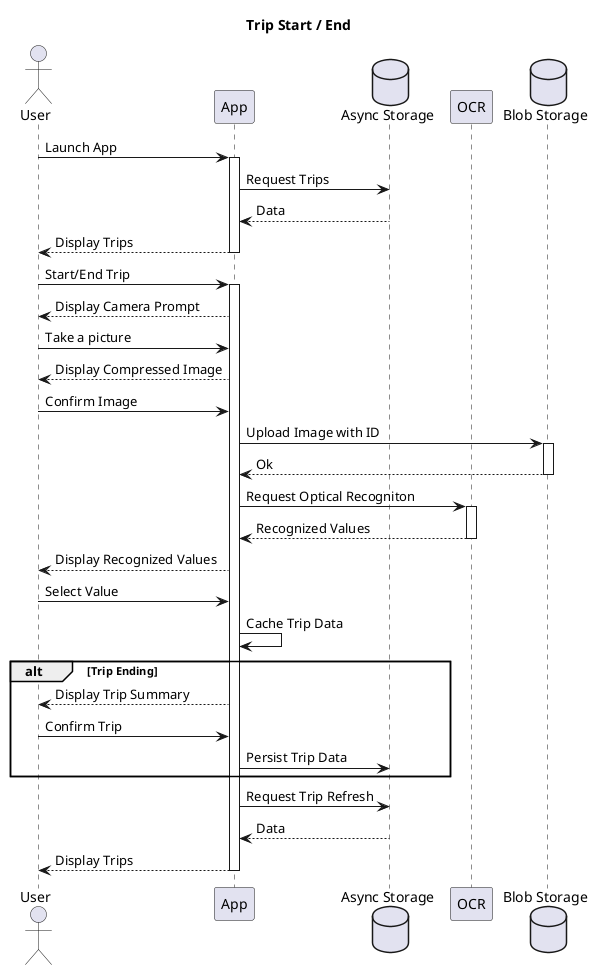 @startuml

' autonumber 

Title Trip Start / End

Actor User as U
participant App as A 
database "Async Storage" as D
participant "OCR" as O
database "Blob Storage" as S

U -> A : Launch App 
activate A
    A -> D : Request Trips
    A <-- D : Data
    U <-- A : Display Trips
deactivate A


U -> A : Start/End Trip

activate A
    U <-- A : Display Camera Prompt
    U -> A : Take a picture
    U <-- A : Display Compressed Image
    U -> A : Confirm Image

    A -> S : Upload Image with ID
    activate S
        A <-- S : Ok
    deactivate S

    A -> O : Request Optical Recogniton
    activate O
        A <-- O : Recognized Values 
    deactivate O
    U <-- A : Display Recognized Values
    U -> A : Select Value
    A -> A : Cache Trip Data

alt Trip Ending

    U <-- A : Display Trip Summary 
    U -> A : Confirm Trip
    A -> D : Persist Trip Data 

end 

    A -> D : Request Trip Refresh
    A <-- D : Data
    U <-- A : Display Trips
    
deactivate A


@enduml
